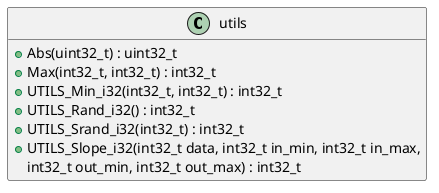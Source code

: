 @startuml utility-library

class utils
{
    + Abs(uint32_t) : uint32_t
    + Max(int32_t, int32_t) : int32_t
    + UTILS_Min_i32(int32_t, int32_t) : int32_t
    + UTILS_Rand_i32() : int32_t
    + UTILS_Srand_i32(int32_t) : int32_t
    + UTILS_Slope_i32(int32_t data, int32_t in_min, int32_t in_max,
      int32_t out_min, int32_t out_max) : int32_t
}

hide utils attribute

@enduml